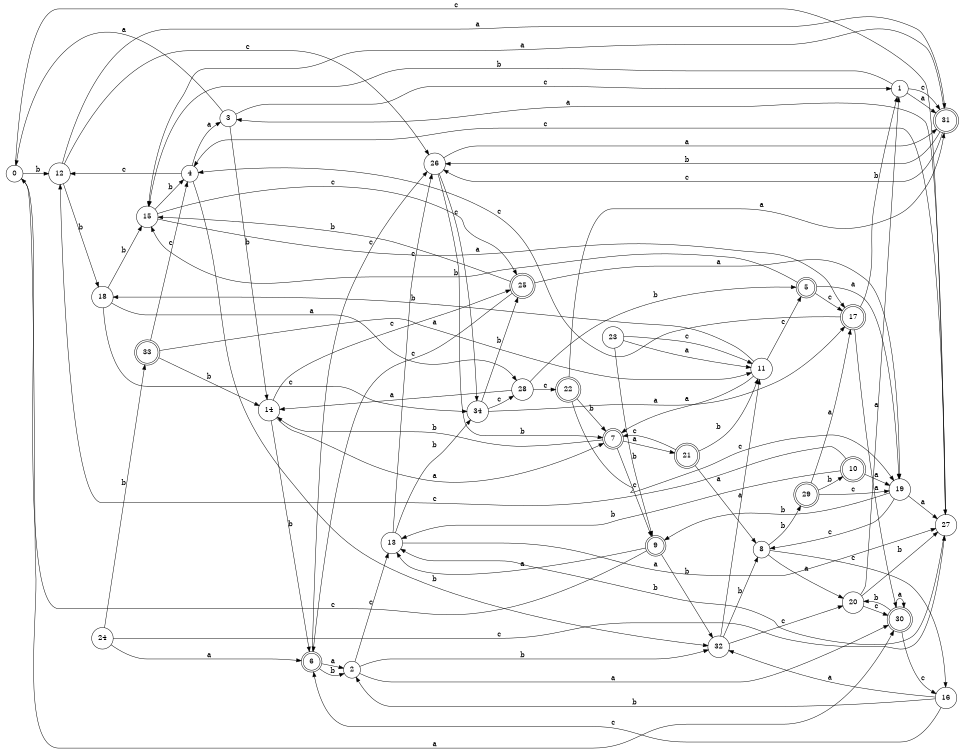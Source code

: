 digraph n28_6 {
__start0 [label="" shape="none"];

rankdir=LR;
size="8,5";

s0 [style="filled", color="black", fillcolor="white" shape="circle", label="0"];
s1 [style="filled", color="black", fillcolor="white" shape="circle", label="1"];
s2 [style="filled", color="black", fillcolor="white" shape="circle", label="2"];
s3 [style="filled", color="black", fillcolor="white" shape="circle", label="3"];
s4 [style="filled", color="black", fillcolor="white" shape="circle", label="4"];
s5 [style="rounded,filled", color="black", fillcolor="white" shape="doublecircle", label="5"];
s6 [style="rounded,filled", color="black", fillcolor="white" shape="doublecircle", label="6"];
s7 [style="rounded,filled", color="black", fillcolor="white" shape="doublecircle", label="7"];
s8 [style="filled", color="black", fillcolor="white" shape="circle", label="8"];
s9 [style="rounded,filled", color="black", fillcolor="white" shape="doublecircle", label="9"];
s10 [style="rounded,filled", color="black", fillcolor="white" shape="doublecircle", label="10"];
s11 [style="filled", color="black", fillcolor="white" shape="circle", label="11"];
s12 [style="filled", color="black", fillcolor="white" shape="circle", label="12"];
s13 [style="filled", color="black", fillcolor="white" shape="circle", label="13"];
s14 [style="filled", color="black", fillcolor="white" shape="circle", label="14"];
s15 [style="filled", color="black", fillcolor="white" shape="circle", label="15"];
s16 [style="filled", color="black", fillcolor="white" shape="circle", label="16"];
s17 [style="rounded,filled", color="black", fillcolor="white" shape="doublecircle", label="17"];
s18 [style="filled", color="black", fillcolor="white" shape="circle", label="18"];
s19 [style="filled", color="black", fillcolor="white" shape="circle", label="19"];
s20 [style="filled", color="black", fillcolor="white" shape="circle", label="20"];
s21 [style="rounded,filled", color="black", fillcolor="white" shape="doublecircle", label="21"];
s22 [style="rounded,filled", color="black", fillcolor="white" shape="doublecircle", label="22"];
s23 [style="filled", color="black", fillcolor="white" shape="circle", label="23"];
s24 [style="filled", color="black", fillcolor="white" shape="circle", label="24"];
s25 [style="rounded,filled", color="black", fillcolor="white" shape="doublecircle", label="25"];
s26 [style="filled", color="black", fillcolor="white" shape="circle", label="26"];
s27 [style="filled", color="black", fillcolor="white" shape="circle", label="27"];
s28 [style="filled", color="black", fillcolor="white" shape="circle", label="28"];
s29 [style="rounded,filled", color="black", fillcolor="white" shape="doublecircle", label="29"];
s30 [style="rounded,filled", color="black", fillcolor="white" shape="doublecircle", label="30"];
s31 [style="rounded,filled", color="black", fillcolor="white" shape="doublecircle", label="31"];
s32 [style="filled", color="black", fillcolor="white" shape="circle", label="32"];
s33 [style="rounded,filled", color="black", fillcolor="white" shape="doublecircle", label="33"];
s34 [style="filled", color="black", fillcolor="white" shape="circle", label="34"];
s0 -> s30 [label="a"];
s0 -> s12 [label="b"];
s0 -> s27 [label="c"];
s1 -> s31 [label="a"];
s1 -> s15 [label="b"];
s1 -> s31 [label="c"];
s2 -> s30 [label="a"];
s2 -> s32 [label="b"];
s2 -> s13 [label="c"];
s3 -> s0 [label="a"];
s3 -> s14 [label="b"];
s3 -> s1 [label="c"];
s4 -> s3 [label="a"];
s4 -> s32 [label="b"];
s4 -> s12 [label="c"];
s5 -> s19 [label="a"];
s5 -> s15 [label="b"];
s5 -> s17 [label="c"];
s6 -> s2 [label="a"];
s6 -> s2 [label="b"];
s6 -> s26 [label="c"];
s7 -> s21 [label="a"];
s7 -> s14 [label="b"];
s7 -> s9 [label="c"];
s8 -> s20 [label="a"];
s8 -> s29 [label="b"];
s8 -> s16 [label="c"];
s9 -> s13 [label="a"];
s9 -> s32 [label="b"];
s9 -> s0 [label="c"];
s10 -> s19 [label="a"];
s10 -> s13 [label="b"];
s10 -> s12 [label="c"];
s11 -> s7 [label="a"];
s11 -> s18 [label="b"];
s11 -> s5 [label="c"];
s12 -> s31 [label="a"];
s12 -> s18 [label="b"];
s12 -> s26 [label="c"];
s13 -> s27 [label="a"];
s13 -> s34 [label="b"];
s13 -> s26 [label="c"];
s14 -> s7 [label="a"];
s14 -> s6 [label="b"];
s14 -> s25 [label="c"];
s15 -> s17 [label="a"];
s15 -> s4 [label="b"];
s15 -> s25 [label="c"];
s16 -> s32 [label="a"];
s16 -> s2 [label="b"];
s16 -> s6 [label="c"];
s17 -> s30 [label="a"];
s17 -> s1 [label="b"];
s17 -> s4 [label="c"];
s18 -> s28 [label="a"];
s18 -> s15 [label="b"];
s18 -> s34 [label="c"];
s19 -> s27 [label="a"];
s19 -> s9 [label="b"];
s19 -> s8 [label="c"];
s20 -> s1 [label="a"];
s20 -> s27 [label="b"];
s20 -> s30 [label="c"];
s21 -> s8 [label="a"];
s21 -> s11 [label="b"];
s21 -> s7 [label="c"];
s22 -> s31 [label="a"];
s22 -> s7 [label="b"];
s22 -> s19 [label="c"];
s23 -> s11 [label="a"];
s23 -> s9 [label="b"];
s23 -> s11 [label="c"];
s24 -> s6 [label="a"];
s24 -> s33 [label="b"];
s24 -> s27 [label="c"];
s25 -> s19 [label="a"];
s25 -> s15 [label="b"];
s25 -> s6 [label="c"];
s26 -> s31 [label="a"];
s26 -> s7 [label="b"];
s26 -> s34 [label="c"];
s27 -> s3 [label="a"];
s27 -> s13 [label="b"];
s27 -> s4 [label="c"];
s28 -> s14 [label="a"];
s28 -> s5 [label="b"];
s28 -> s22 [label="c"];
s29 -> s17 [label="a"];
s29 -> s10 [label="b"];
s29 -> s19 [label="c"];
s30 -> s30 [label="a"];
s30 -> s20 [label="b"];
s30 -> s16 [label="c"];
s31 -> s15 [label="a"];
s31 -> s26 [label="b"];
s31 -> s26 [label="c"];
s32 -> s11 [label="a"];
s32 -> s8 [label="b"];
s32 -> s20 [label="c"];
s33 -> s11 [label="a"];
s33 -> s14 [label="b"];
s33 -> s4 [label="c"];
s34 -> s17 [label="a"];
s34 -> s25 [label="b"];
s34 -> s28 [label="c"];

}